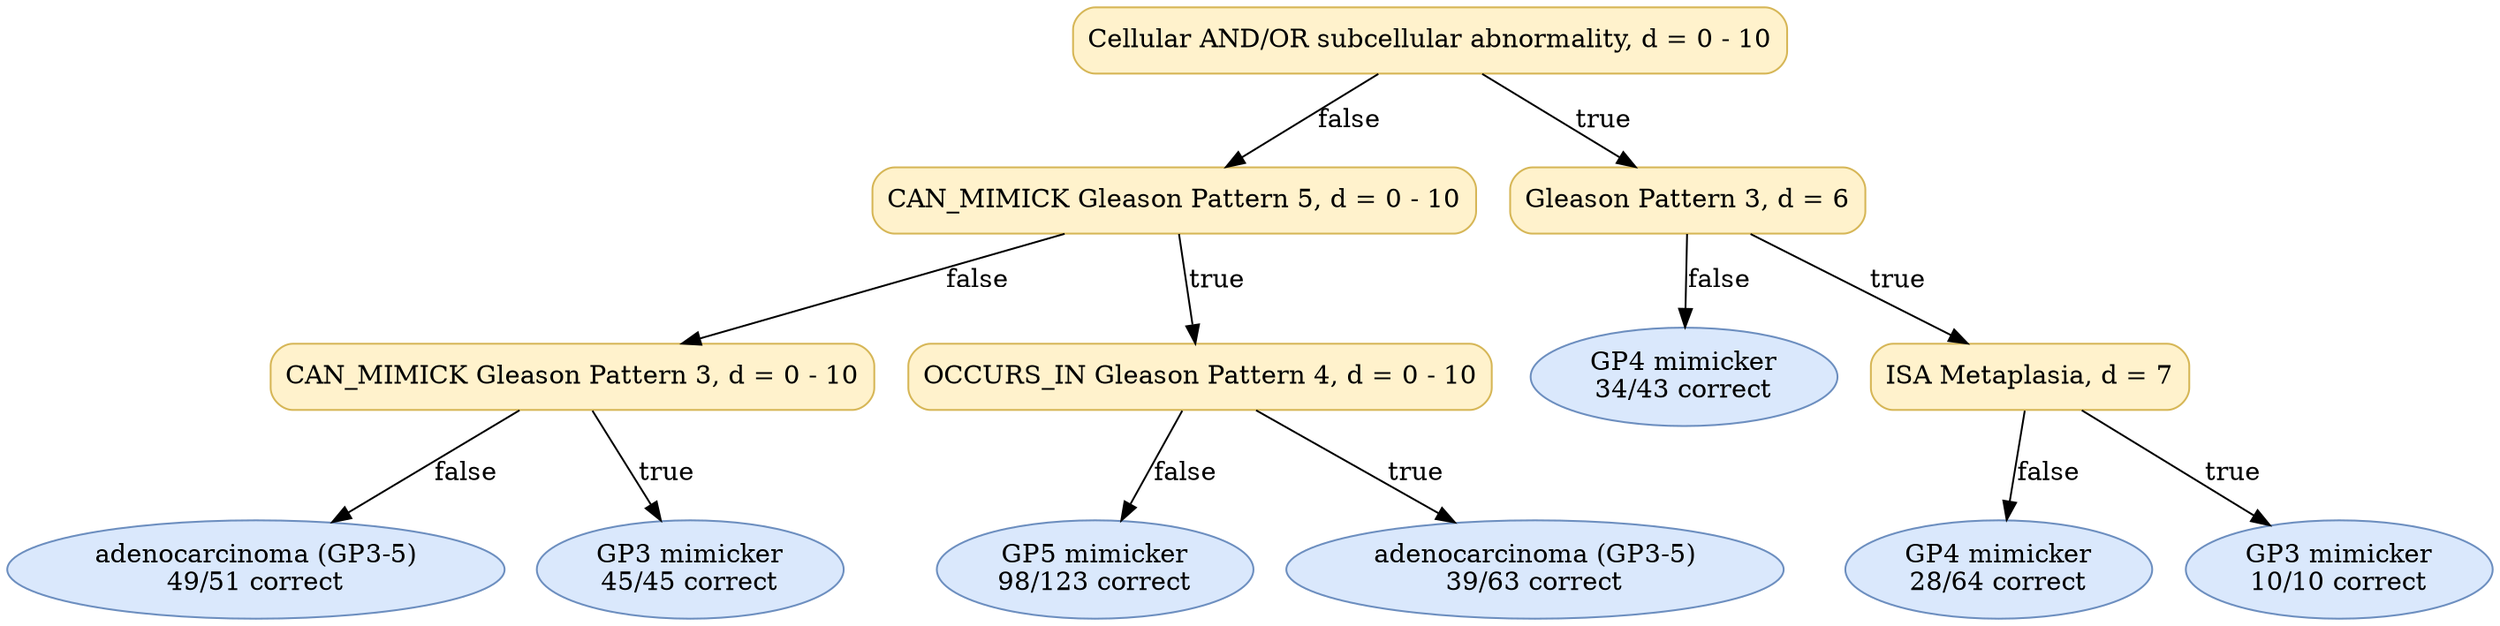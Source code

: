 digraph "DT" {
fontname="Times-Roman";
label="";
node [fontname="Times-Roman"];
Node1 [color="#D6B656", fillcolor="#FFF2CC", label="Cellular AND/OR subcellular abnormality, d = 0 - 10", shape="box", style="rounded,filled"];
Node2 [color="#D6B656", fillcolor="#FFF2CC", label="CAN_MIMICK Gleason Pattern 5, d = 0 - 10", shape="box", style="rounded,filled"];
Node3 [color="#D6B656", fillcolor="#FFF2CC", label="CAN_MIMICK Gleason Pattern 3, d = 0 - 10", shape="box", style="rounded,filled"];
Node4 [color="#6C8EBF", fillcolor="#DAE8FC", label=<adenocarcinoma (GP3-5)<br/>49/51 correct>, shape="ellipse", style="rounded,filled"];
Node5 [color="#6C8EBF", fillcolor="#DAE8FC", label=<GP3 mimicker<br/>45/45 correct>, shape="ellipse", style="rounded,filled"];
Node6 [color="#D6B656", fillcolor="#FFF2CC", label="OCCURS_IN Gleason Pattern 4, d = 0 - 10", shape="box", style="rounded,filled"];
Node7 [color="#6C8EBF", fillcolor="#DAE8FC", label=<GP5 mimicker<br/>98/123 correct>, shape="ellipse", style="rounded,filled"];
Node8 [color="#6C8EBF", fillcolor="#DAE8FC", label=<adenocarcinoma (GP3-5)<br/>39/63 correct>, shape="ellipse", style="rounded,filled"];
Node9 [color="#D6B656", fillcolor="#FFF2CC", label="Gleason Pattern 3, d = 6", shape="box", style="rounded,filled"];
Node10 [color="#6C8EBF", fillcolor="#DAE8FC", label=<GP4 mimicker<br/>34/43 correct>, shape="ellipse", style="rounded,filled"];
Node11 [color="#D6B656", fillcolor="#FFF2CC", label="ISA Metaplasia, d = 7", shape="box", style="rounded,filled"];
Node12 [color="#6C8EBF", fillcolor="#DAE8FC", label=<GP4 mimicker<br/>28/64 correct>, shape="ellipse", style="rounded,filled"];
Node13 [color="#6C8EBF", fillcolor="#DAE8FC", label=<GP3 mimicker<br/>10/10 correct>, shape="ellipse", style="rounded,filled"];
Node1 -> Node2  [key=0, label="false"];
Node1 -> Node9  [key=0, label="true"];
Node2 -> Node3  [key=0, label="false"];
Node2 -> Node6  [key=0, label="true"];
Node3 -> Node4  [key=0, label="false"];
Node3 -> Node5  [key=0, label="true"];
Node6 -> Node7  [key=0, label="false"];
Node6 -> Node8  [key=0, label="true"];
Node9 -> Node10  [key=0, label="false"];
Node9 -> Node11  [key=0, label="true"];
Node11 -> Node12  [key=0, label="false"];
Node11 -> Node13  [key=0, label="true"];
}

